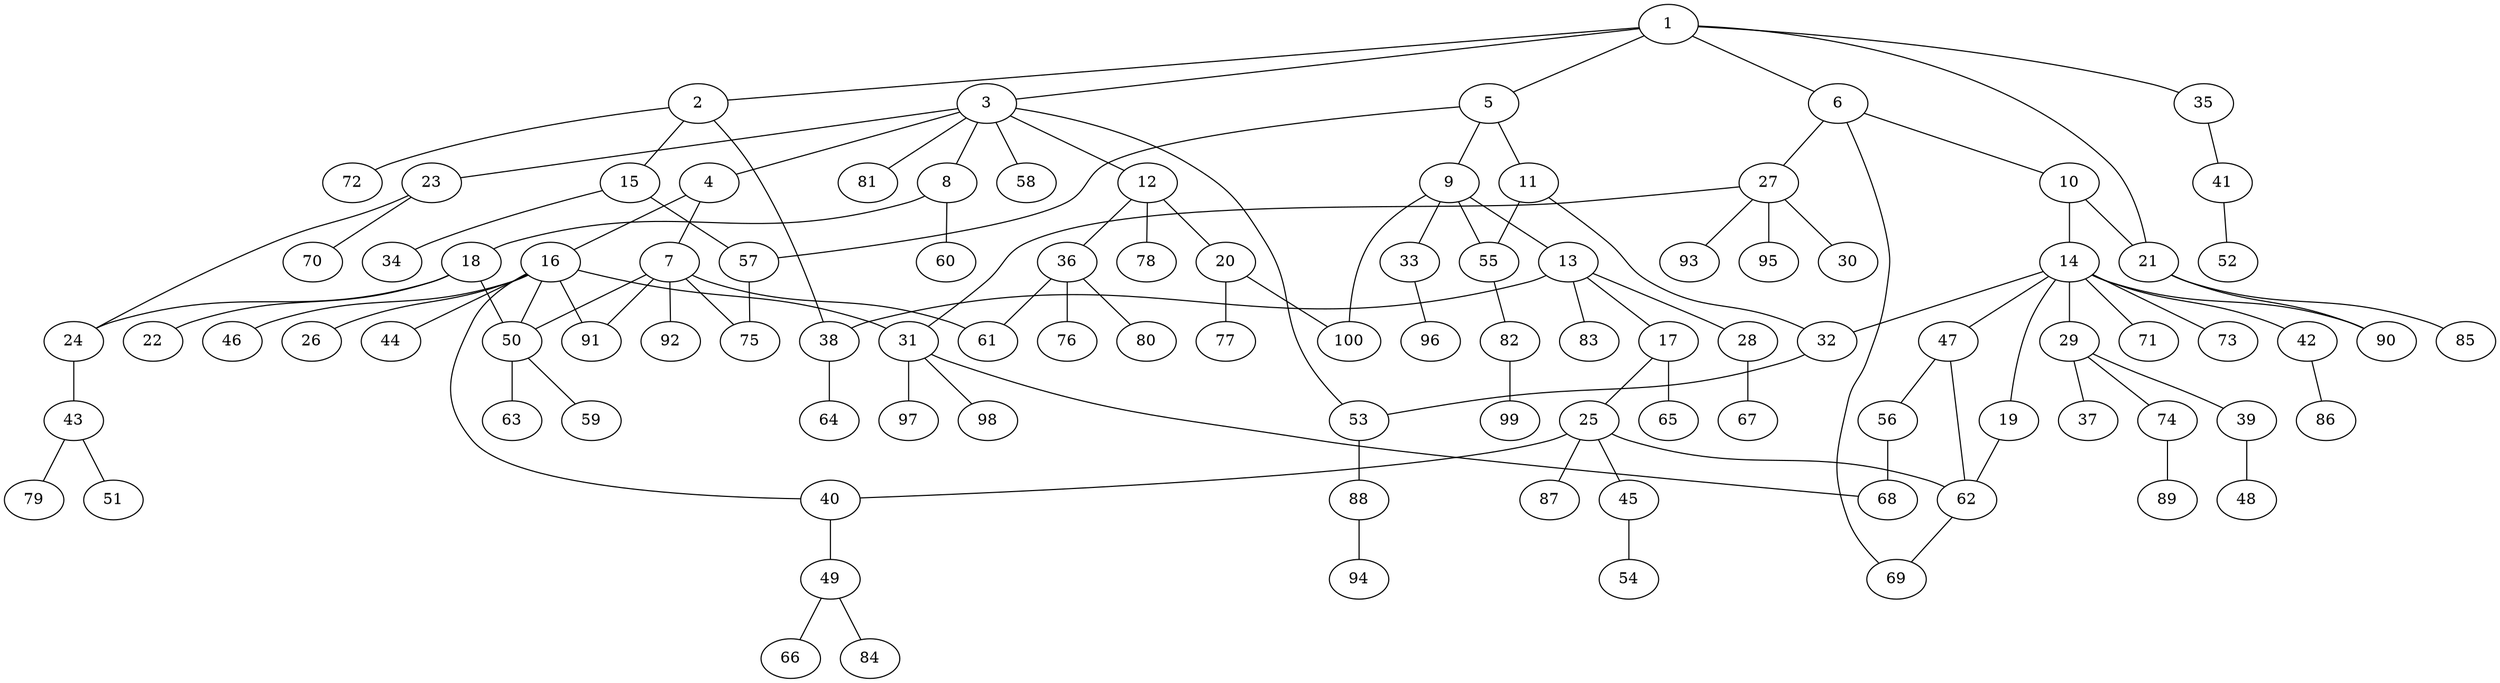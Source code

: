 graph graphname {1--2
1--3
1--5
1--6
1--21
1--35
2--15
2--38
2--72
3--4
3--8
3--12
3--23
3--53
3--58
3--81
4--7
4--16
5--9
5--11
5--57
6--10
6--27
6--69
7--50
7--61
7--75
7--91
7--92
8--18
8--60
9--13
9--33
9--55
9--100
10--14
10--21
11--32
11--55
12--20
12--36
12--78
13--17
13--28
13--38
13--83
14--19
14--29
14--32
14--42
14--47
14--71
14--73
14--90
15--34
15--57
16--26
16--31
16--40
16--44
16--46
16--50
16--91
17--25
17--65
18--22
18--24
18--50
19--62
20--77
20--100
21--85
21--90
23--24
23--70
24--43
25--40
25--45
25--62
25--87
27--30
27--31
27--93
27--95
28--67
29--37
29--39
29--74
31--68
31--97
31--98
32--53
33--96
35--41
36--61
36--76
36--80
38--64
39--48
40--49
41--52
42--86
43--51
43--79
45--54
47--56
47--62
49--66
49--84
50--59
50--63
53--88
55--82
56--68
57--75
62--69
74--89
82--99
88--94
}